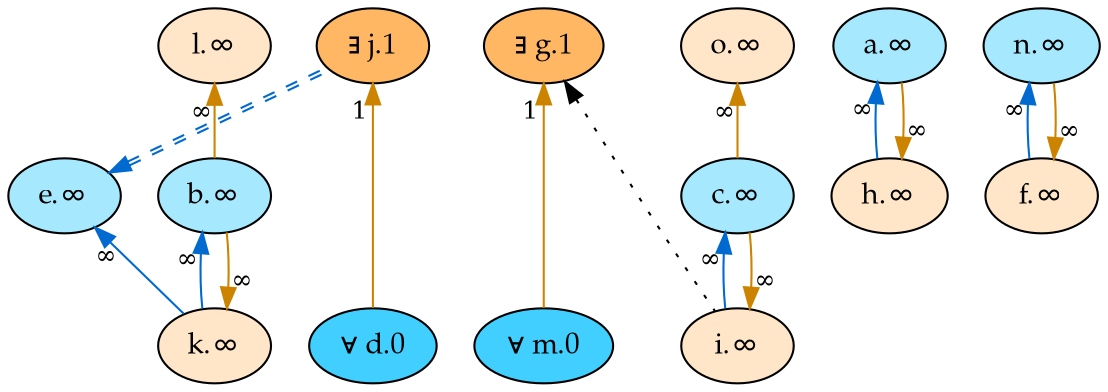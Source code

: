 digraph {
    rankdir="TB"
    node [style=filled fontname="Palatino" fontsize=14]
    node [fillcolor="#40cfff"]
    "d" [label="∀ d.0"]
    "m" [label="∀ m.0"]
    node [fillcolor="#a6e9ff"]
    "a" [label="a.∞"]
    "b" [label="b.∞"]
    "c" [label="c.∞"]
    "e" [label="e.∞"]
    "n" [label="n.∞"]
    node [fillcolor="#ffb763"]
    "g" [label="∃ g.1"]
    "j" [label="∃ j.1"]
    node [fillcolor="#ffe6c9"]
    "h" [label="h.∞"]
    "k" [label="k.∞"]
    "l" [label="l.∞"]
    "i" [label="i.∞"]
    "o" [label="o.∞"]
    "f" [label="f.∞"]
    edge[labeldistance=1.5 fontsize=12]
    edge [color="#cc8400" style="solid" dir="back" taillabel="∞"]
           "h" -> "a" 
           "k" -> "b" 
           "l" -> "b" 
           "i" -> "c" 
           "o" -> "c" 
           "f" -> "n" 
    edge [color="#006ad1" style="solid" dir="back" taillabel="∞"]
           "a" -> "h" 
           "b" -> "k" 
           "c" -> "i" 
           "e" -> "k" 
           "n" -> "f" 
    edge [color="#cc8400" style="solid" dir="back" taillabel="1"]
           "j" -> "d" 
           "g" -> "m" 
    edge [color="#006ad1:#006ad1" style="dashed" dir="back" taillabel="" constraint=false]
           "e" -> "j" 
    edge [color="black" style="dotted" dir="back" taillabel="" constraint=false]
           "g" -> "i" 
    {rank = max d m}
    {rank = min g j}
}
